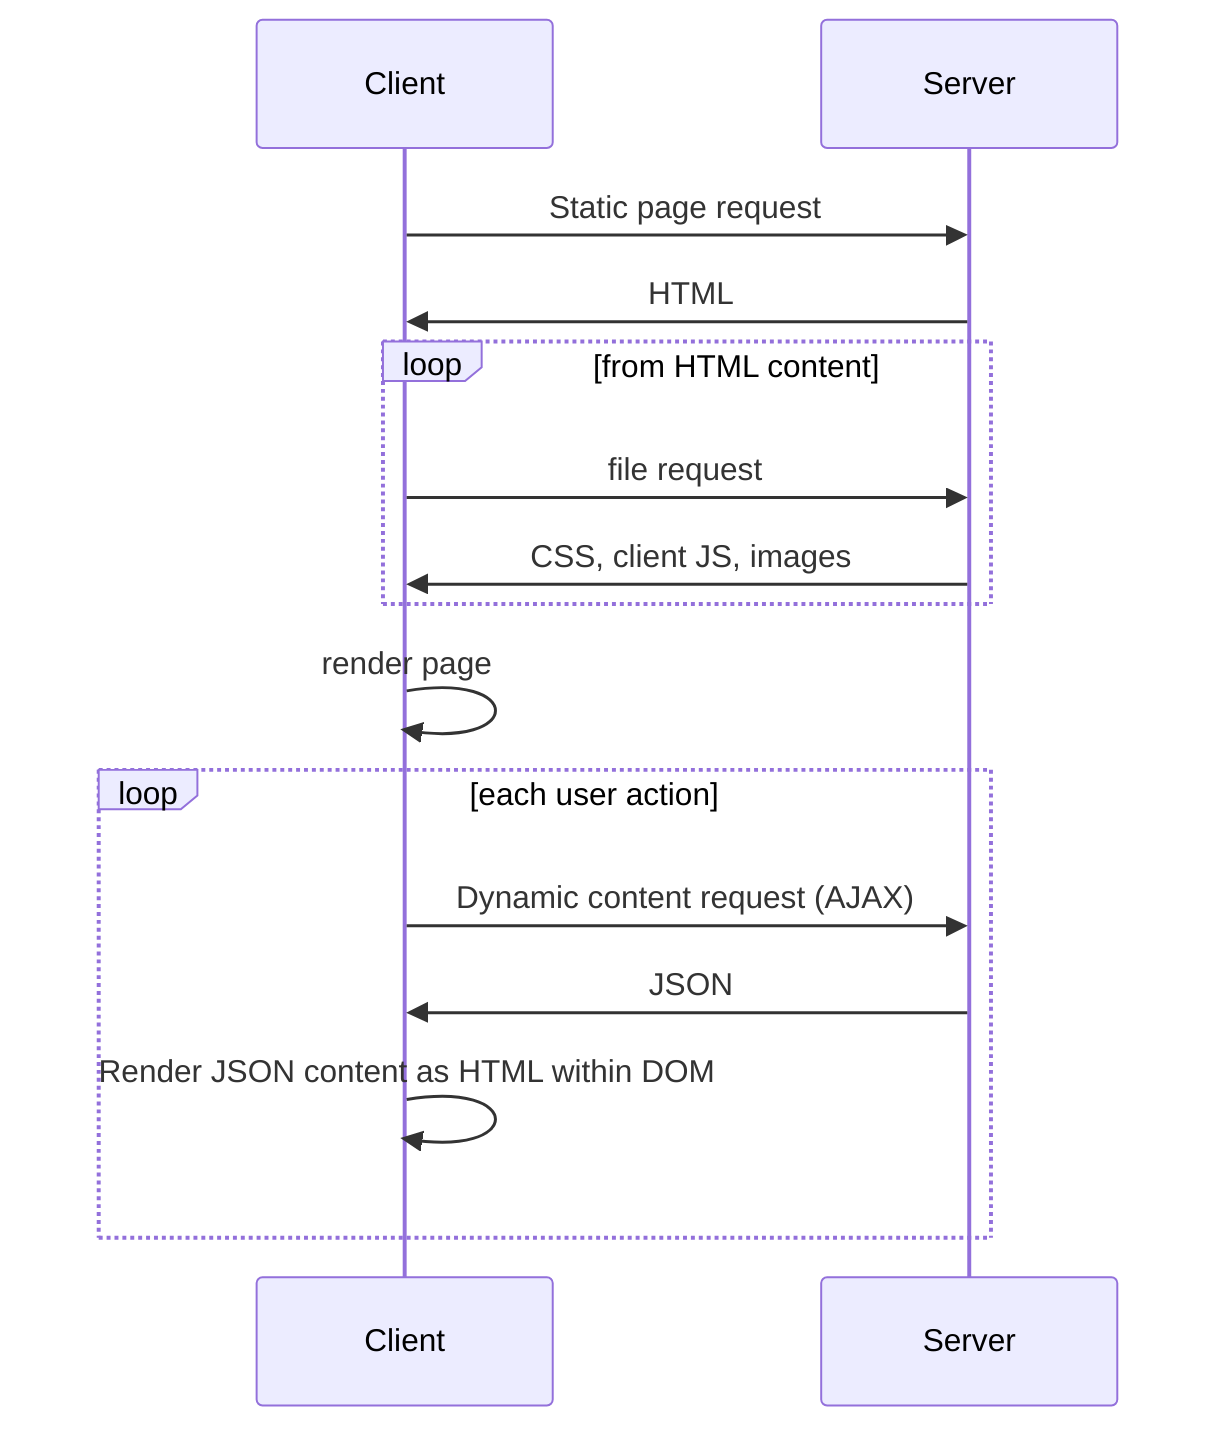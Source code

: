 sequenceDiagram
    participant Client
    participant Server
    Client ->> Server: Static page request
    Server ->> Client: HTML
    loop from HTML content
        Client ->> Server: file request
        Server ->> Client: CSS, client JS, images
    end
    Client ->> Client: render page
    loop each user action
        Client ->> Server: Dynamic content request (AJAX)
        Server ->> Client: JSON
        Client ->> Client: Render JSON content as HTML within DOM
    end